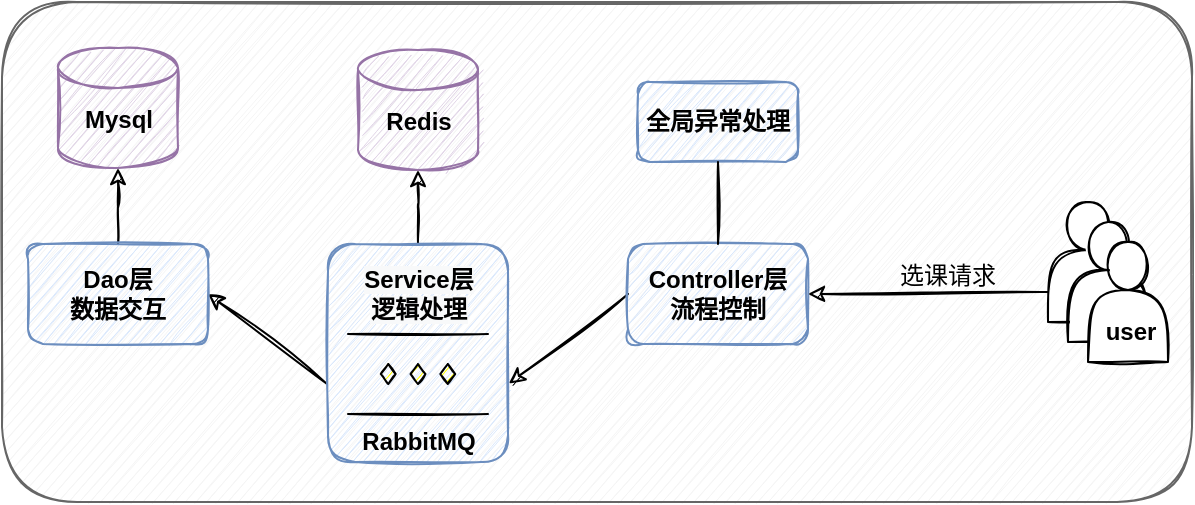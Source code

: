 <mxfile version="14.5.4" type="github">
  <diagram id="EIw71482ss5vCpOxMoAi" name="Page-1">
    <mxGraphModel dx="1038" dy="547" grid="1" gridSize="10" guides="1" tooltips="1" connect="1" arrows="1" fold="1" page="1" pageScale="1" pageWidth="827" pageHeight="1169" math="0" shadow="0">
      <root>
        <mxCell id="0" />
        <mxCell id="1" parent="0" />
        <mxCell id="aueo7Z-LPfCpKaGaATOH-30" value="" style="rounded=1;whiteSpace=wrap;html=1;shadow=0;sketch=1;strokeWidth=1;fillColor=#f5f5f5;strokeColor=#666666;fontColor=#333333;" vertex="1" parent="1">
          <mxGeometry x="67" y="210" width="595" height="250" as="geometry" />
        </mxCell>
        <mxCell id="aueo7Z-LPfCpKaGaATOH-20" style="rounded=0;sketch=1;orthogonalLoop=1;jettySize=auto;html=1;entryX=1.004;entryY=0.64;entryDx=0;entryDy=0;exitX=0;exitY=0.5;exitDx=0;exitDy=0;entryPerimeter=0;" edge="1" parent="1" source="aueo7Z-LPfCpKaGaATOH-2" target="aueo7Z-LPfCpKaGaATOH-19">
          <mxGeometry relative="1" as="geometry" />
        </mxCell>
        <mxCell id="aueo7Z-LPfCpKaGaATOH-2" value="Controller层&lt;br&gt;流程控制" style="rounded=1;whiteSpace=wrap;html=1;sketch=1;shadow=0;fillColor=#dae8fc;strokeColor=#6c8ebf;fontStyle=1" vertex="1" parent="1">
          <mxGeometry x="380" y="331" width="90" height="50" as="geometry" />
        </mxCell>
        <mxCell id="aueo7Z-LPfCpKaGaATOH-6" value="" style="strokeWidth=1;html=1;shape=mxgraph.flowchart.database;whiteSpace=wrap;shadow=0;sketch=1;spacing=1;fillColor=#e1d5e7;strokeColor=#9673a6;" vertex="1" parent="1">
          <mxGeometry x="95" y="233" width="60" height="60" as="geometry" />
        </mxCell>
        <mxCell id="aueo7Z-LPfCpKaGaATOH-7" value="" style="strokeWidth=1;html=1;shape=mxgraph.flowchart.database;whiteSpace=wrap;shadow=0;sketch=1;spacing=1;fillColor=#e1d5e7;strokeColor=#9673a6;" vertex="1" parent="1">
          <mxGeometry x="245" y="234" width="60" height="60" as="geometry" />
        </mxCell>
        <mxCell id="aueo7Z-LPfCpKaGaATOH-8" value="Mysql" style="text;html=1;resizable=0;autosize=1;align=center;verticalAlign=middle;points=[];fillColor=none;strokeColor=none;rounded=0;shadow=0;sketch=1;fontStyle=1" vertex="1" parent="1">
          <mxGeometry x="100" y="259" width="50" height="20" as="geometry" />
        </mxCell>
        <mxCell id="aueo7Z-LPfCpKaGaATOH-9" value="Redis" style="text;html=1;resizable=0;autosize=1;align=center;verticalAlign=middle;points=[];fillColor=none;strokeColor=none;rounded=0;shadow=0;sketch=1;fontStyle=1" vertex="1" parent="1">
          <mxGeometry x="250" y="260" width="50" height="20" as="geometry" />
        </mxCell>
        <mxCell id="aueo7Z-LPfCpKaGaATOH-11" value="全局异常处理" style="rounded=1;whiteSpace=wrap;html=1;sketch=1;shadow=0;fillColor=#dae8fc;strokeColor=#6c8ebf;fontStyle=1" vertex="1" parent="1">
          <mxGeometry x="385" y="250" width="80" height="40" as="geometry" />
        </mxCell>
        <mxCell id="aueo7Z-LPfCpKaGaATOH-16" value="" style="endArrow=classic;html=1;exitX=0;exitY=0.75;exitDx=0;exitDy=0;entryX=1;entryY=0.5;entryDx=0;entryDy=0;sketch=1;" edge="1" parent="1" source="aueo7Z-LPfCpKaGaATOH-12" target="aueo7Z-LPfCpKaGaATOH-2">
          <mxGeometry width="50" height="50" relative="1" as="geometry">
            <mxPoint x="640" y="450" as="sourcePoint" />
            <mxPoint x="690" y="400" as="targetPoint" />
          </mxGeometry>
        </mxCell>
        <mxCell id="aueo7Z-LPfCpKaGaATOH-17" value="" style="group" vertex="1" connectable="0" parent="1">
          <mxGeometry x="590" y="310" width="61" height="80" as="geometry" />
        </mxCell>
        <mxCell id="aueo7Z-LPfCpKaGaATOH-12" value="" style="shape=actor;whiteSpace=wrap;html=1;shadow=0;sketch=1;strokeWidth=1;" vertex="1" parent="aueo7Z-LPfCpKaGaATOH-17">
          <mxGeometry width="40" height="60" as="geometry" />
        </mxCell>
        <mxCell id="aueo7Z-LPfCpKaGaATOH-13" value="" style="shape=actor;whiteSpace=wrap;html=1;shadow=0;sketch=1;strokeWidth=1;" vertex="1" parent="aueo7Z-LPfCpKaGaATOH-17">
          <mxGeometry x="10" y="10" width="40" height="60" as="geometry" />
        </mxCell>
        <mxCell id="aueo7Z-LPfCpKaGaATOH-14" value="" style="shape=actor;whiteSpace=wrap;html=1;shadow=0;sketch=1;strokeWidth=1;" vertex="1" parent="aueo7Z-LPfCpKaGaATOH-17">
          <mxGeometry x="20" y="20" width="40" height="60" as="geometry" />
        </mxCell>
        <mxCell id="aueo7Z-LPfCpKaGaATOH-15" value="user" style="text;html=1;resizable=0;autosize=1;align=center;verticalAlign=middle;points=[];fillColor=none;strokeColor=none;rounded=0;shadow=0;sketch=1;fontStyle=1" vertex="1" parent="aueo7Z-LPfCpKaGaATOH-17">
          <mxGeometry x="21" y="55" width="40" height="20" as="geometry" />
        </mxCell>
        <mxCell id="aueo7Z-LPfCpKaGaATOH-18" value="选课请求" style="text;html=1;strokeColor=none;fillColor=none;align=center;verticalAlign=middle;whiteSpace=wrap;rounded=0;shadow=0;sketch=1;" vertex="1" parent="1">
          <mxGeometry x="510" y="337" width="60" height="20" as="geometry" />
        </mxCell>
        <mxCell id="aueo7Z-LPfCpKaGaATOH-23" value="" style="rounded=0;sketch=1;orthogonalLoop=1;jettySize=auto;html=1;entryX=1;entryY=0.5;entryDx=0;entryDy=0;exitX=-0.009;exitY=0.64;exitDx=0;exitDy=0;exitPerimeter=0;" edge="1" parent="1" source="aueo7Z-LPfCpKaGaATOH-19" target="aueo7Z-LPfCpKaGaATOH-22">
          <mxGeometry relative="1" as="geometry" />
        </mxCell>
        <mxCell id="aueo7Z-LPfCpKaGaATOH-25" value="" style="edgeStyle=orthogonalEdgeStyle;rounded=0;sketch=1;orthogonalLoop=1;jettySize=auto;html=1;entryX=0.5;entryY=1;entryDx=0;entryDy=0;entryPerimeter=0;" edge="1" parent="1" source="aueo7Z-LPfCpKaGaATOH-19" target="aueo7Z-LPfCpKaGaATOH-7">
          <mxGeometry relative="1" as="geometry">
            <mxPoint x="275" y="300" as="targetPoint" />
          </mxGeometry>
        </mxCell>
        <mxCell id="aueo7Z-LPfCpKaGaATOH-19" value="" style="rounded=1;whiteSpace=wrap;html=1;sketch=1;shadow=0;fillColor=#dae8fc;strokeColor=#6c8ebf;fontStyle=1" vertex="1" parent="1">
          <mxGeometry x="230" y="331" width="90" height="109" as="geometry" />
        </mxCell>
        <mxCell id="aueo7Z-LPfCpKaGaATOH-24" value="" style="edgeStyle=orthogonalEdgeStyle;rounded=0;sketch=1;orthogonalLoop=1;jettySize=auto;html=1;entryX=0.5;entryY=1;entryDx=0;entryDy=0;entryPerimeter=0;" edge="1" parent="1" source="aueo7Z-LPfCpKaGaATOH-22" target="aueo7Z-LPfCpKaGaATOH-6">
          <mxGeometry relative="1" as="geometry" />
        </mxCell>
        <mxCell id="aueo7Z-LPfCpKaGaATOH-22" value="Dao层&lt;br&gt;数据交互" style="rounded=1;whiteSpace=wrap;html=1;sketch=1;shadow=0;fillColor=#dae8fc;strokeColor=#6c8ebf;fontStyle=1" vertex="1" parent="1">
          <mxGeometry x="80" y="331" width="90" height="50" as="geometry" />
        </mxCell>
        <mxCell id="aueo7Z-LPfCpKaGaATOH-27" value="" style="endArrow=none;html=1;entryX=0.5;entryY=1;entryDx=0;entryDy=0;exitX=0.5;exitY=0;exitDx=0;exitDy=0;sketch=1;" edge="1" parent="1" source="aueo7Z-LPfCpKaGaATOH-2" target="aueo7Z-LPfCpKaGaATOH-11">
          <mxGeometry width="50" height="50" relative="1" as="geometry">
            <mxPoint x="270" y="300" as="sourcePoint" />
            <mxPoint x="320" y="250" as="targetPoint" />
          </mxGeometry>
        </mxCell>
        <mxCell id="aueo7Z-LPfCpKaGaATOH-28" value="&#xa;&#xa;&lt;span style=&quot;color: rgb(0, 0, 0); font-family: helvetica; font-size: 12px; font-style: normal; font-weight: 700; letter-spacing: normal; text-align: center; text-indent: 0px; text-transform: none; word-spacing: 0px; background-color: rgb(248, 249, 250); display: inline; float: none;&quot;&gt;Service层&lt;/span&gt;&lt;br style=&quot;color: rgb(0, 0, 0); font-family: helvetica; font-size: 12px; font-style: normal; font-weight: 700; letter-spacing: normal; text-align: center; text-indent: 0px; text-transform: none; word-spacing: 0px; background-color: rgb(248, 249, 250);&quot;&gt;&lt;span style=&quot;color: rgb(0, 0, 0); font-family: helvetica; font-size: 12px; font-style: normal; font-weight: 700; letter-spacing: normal; text-align: center; text-indent: 0px; text-transform: none; word-spacing: 0px; background-color: rgb(248, 249, 250); display: inline; float: none;&quot;&gt;逻辑处理&lt;/span&gt;&#xa;&#xa;" style="text;html=1;strokeColor=none;fillColor=none;align=center;verticalAlign=middle;whiteSpace=wrap;rounded=0;shadow=0;sketch=1;" vertex="1" parent="1">
          <mxGeometry x="242.5" y="339" width="65" height="34" as="geometry" />
        </mxCell>
        <mxCell id="aueo7Z-LPfCpKaGaATOH-29" value="&lt;b&gt;RabbitMQ&lt;/b&gt;" style="verticalLabelPosition=bottom;verticalAlign=top;html=1;shape=mxgraph.flowchart.parallel_mode;pointerEvents=1;shadow=0;sketch=1;strokeWidth=1;" vertex="1" parent="1">
          <mxGeometry x="240" y="376" width="70" height="40" as="geometry" />
        </mxCell>
      </root>
    </mxGraphModel>
  </diagram>
</mxfile>
